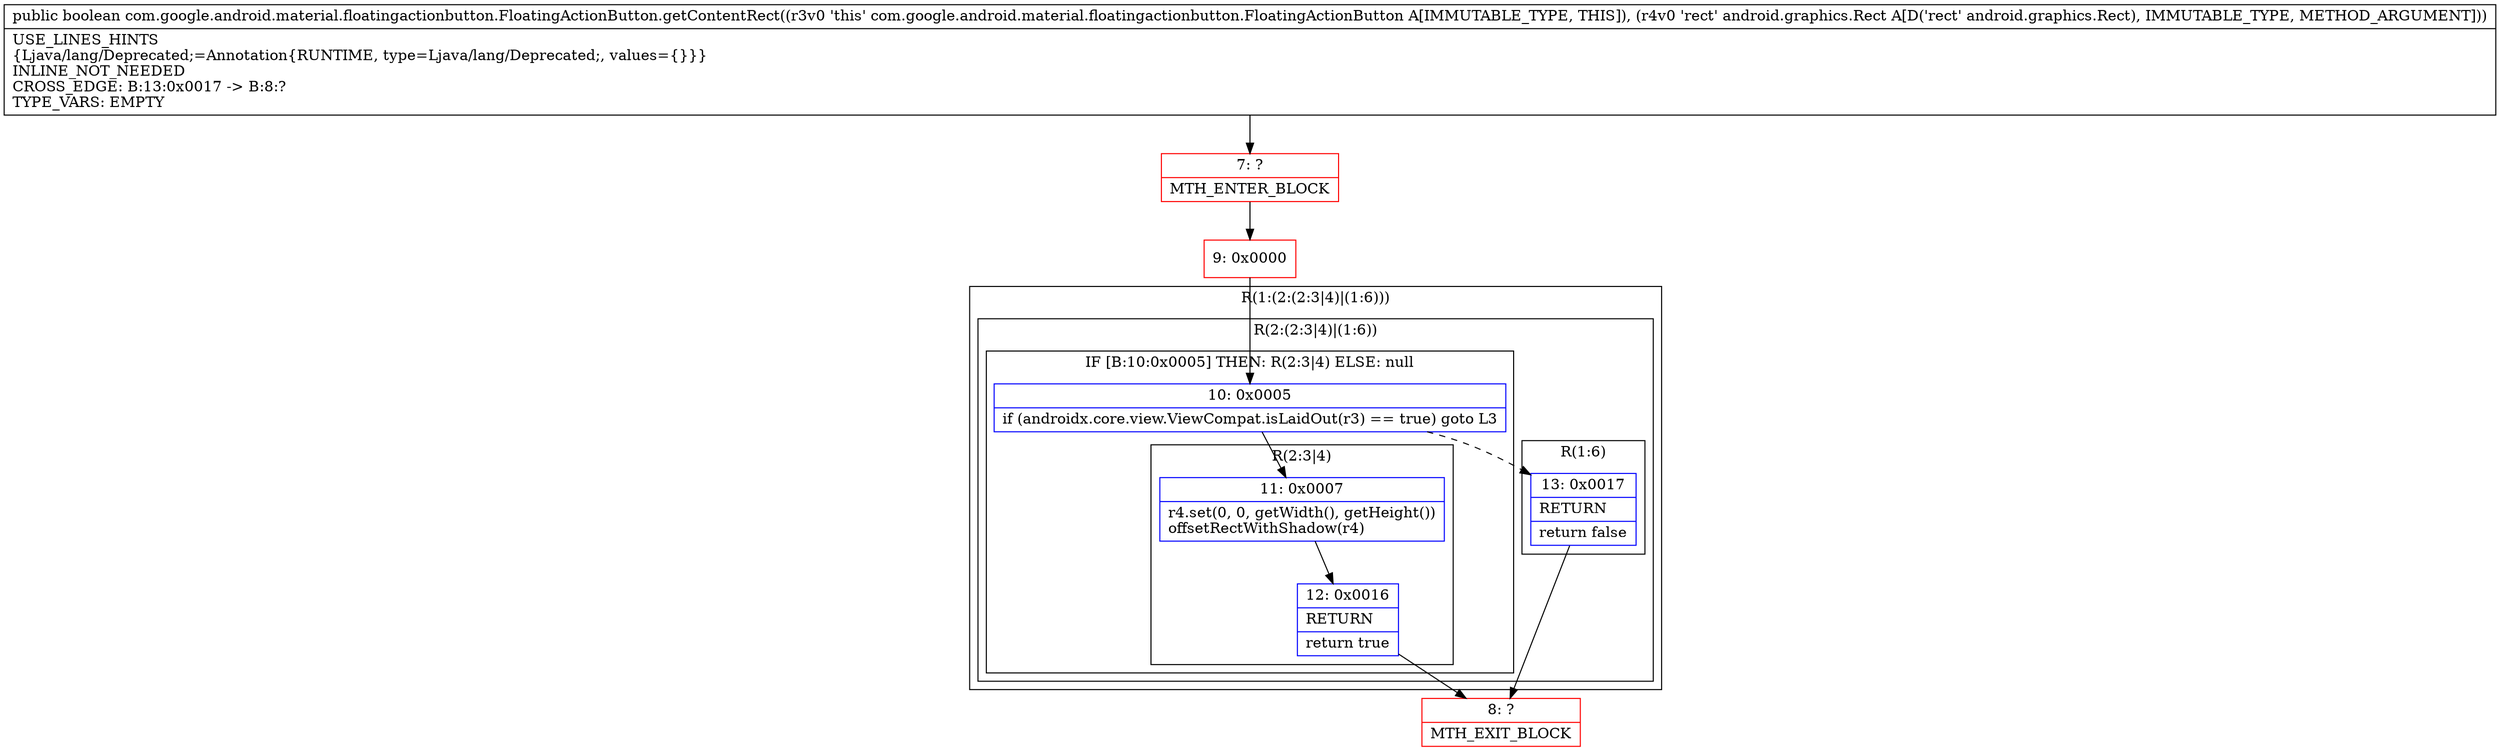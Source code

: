 digraph "CFG forcom.google.android.material.floatingactionbutton.FloatingActionButton.getContentRect(Landroid\/graphics\/Rect;)Z" {
subgraph cluster_Region_2098115295 {
label = "R(1:(2:(2:3|4)|(1:6)))";
node [shape=record,color=blue];
subgraph cluster_Region_479171022 {
label = "R(2:(2:3|4)|(1:6))";
node [shape=record,color=blue];
subgraph cluster_IfRegion_1121600448 {
label = "IF [B:10:0x0005] THEN: R(2:3|4) ELSE: null";
node [shape=record,color=blue];
Node_10 [shape=record,label="{10\:\ 0x0005|if (androidx.core.view.ViewCompat.isLaidOut(r3) == true) goto L3\l}"];
subgraph cluster_Region_1696065766 {
label = "R(2:3|4)";
node [shape=record,color=blue];
Node_11 [shape=record,label="{11\:\ 0x0007|r4.set(0, 0, getWidth(), getHeight())\loffsetRectWithShadow(r4)\l}"];
Node_12 [shape=record,label="{12\:\ 0x0016|RETURN\l|return true\l}"];
}
}
subgraph cluster_Region_1837573841 {
label = "R(1:6)";
node [shape=record,color=blue];
Node_13 [shape=record,label="{13\:\ 0x0017|RETURN\l|return false\l}"];
}
}
}
Node_7 [shape=record,color=red,label="{7\:\ ?|MTH_ENTER_BLOCK\l}"];
Node_9 [shape=record,color=red,label="{9\:\ 0x0000}"];
Node_8 [shape=record,color=red,label="{8\:\ ?|MTH_EXIT_BLOCK\l}"];
MethodNode[shape=record,label="{public boolean com.google.android.material.floatingactionbutton.FloatingActionButton.getContentRect((r3v0 'this' com.google.android.material.floatingactionbutton.FloatingActionButton A[IMMUTABLE_TYPE, THIS]), (r4v0 'rect' android.graphics.Rect A[D('rect' android.graphics.Rect), IMMUTABLE_TYPE, METHOD_ARGUMENT]))  | USE_LINES_HINTS\l\{Ljava\/lang\/Deprecated;=Annotation\{RUNTIME, type=Ljava\/lang\/Deprecated;, values=\{\}\}\}\lINLINE_NOT_NEEDED\lCROSS_EDGE: B:13:0x0017 \-\> B:8:?\lTYPE_VARS: EMPTY\l}"];
MethodNode -> Node_7;Node_10 -> Node_11;
Node_10 -> Node_13[style=dashed];
Node_11 -> Node_12;
Node_12 -> Node_8;
Node_13 -> Node_8;
Node_7 -> Node_9;
Node_9 -> Node_10;
}


